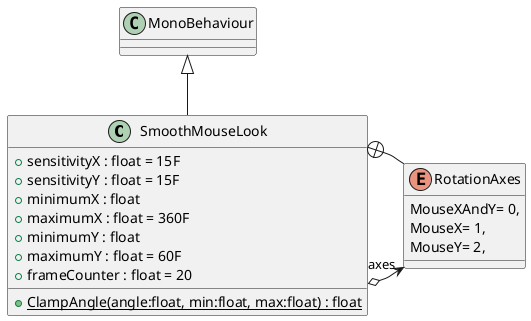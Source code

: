 @startuml
class SmoothMouseLook {
    + sensitivityX : float = 15F
    + sensitivityY : float = 15F
    + minimumX : float
    + maximumX : float = 360F
    + minimumY : float
    + maximumY : float = 60F
    + frameCounter : float = 20
    + {static} ClampAngle(angle:float, min:float, max:float) : float
}
enum RotationAxes {
    MouseXAndY= 0,
    MouseX= 1,
    MouseY= 2,
}
MonoBehaviour <|-- SmoothMouseLook
SmoothMouseLook o-> "axes" RotationAxes
SmoothMouseLook +-- RotationAxes
@enduml
